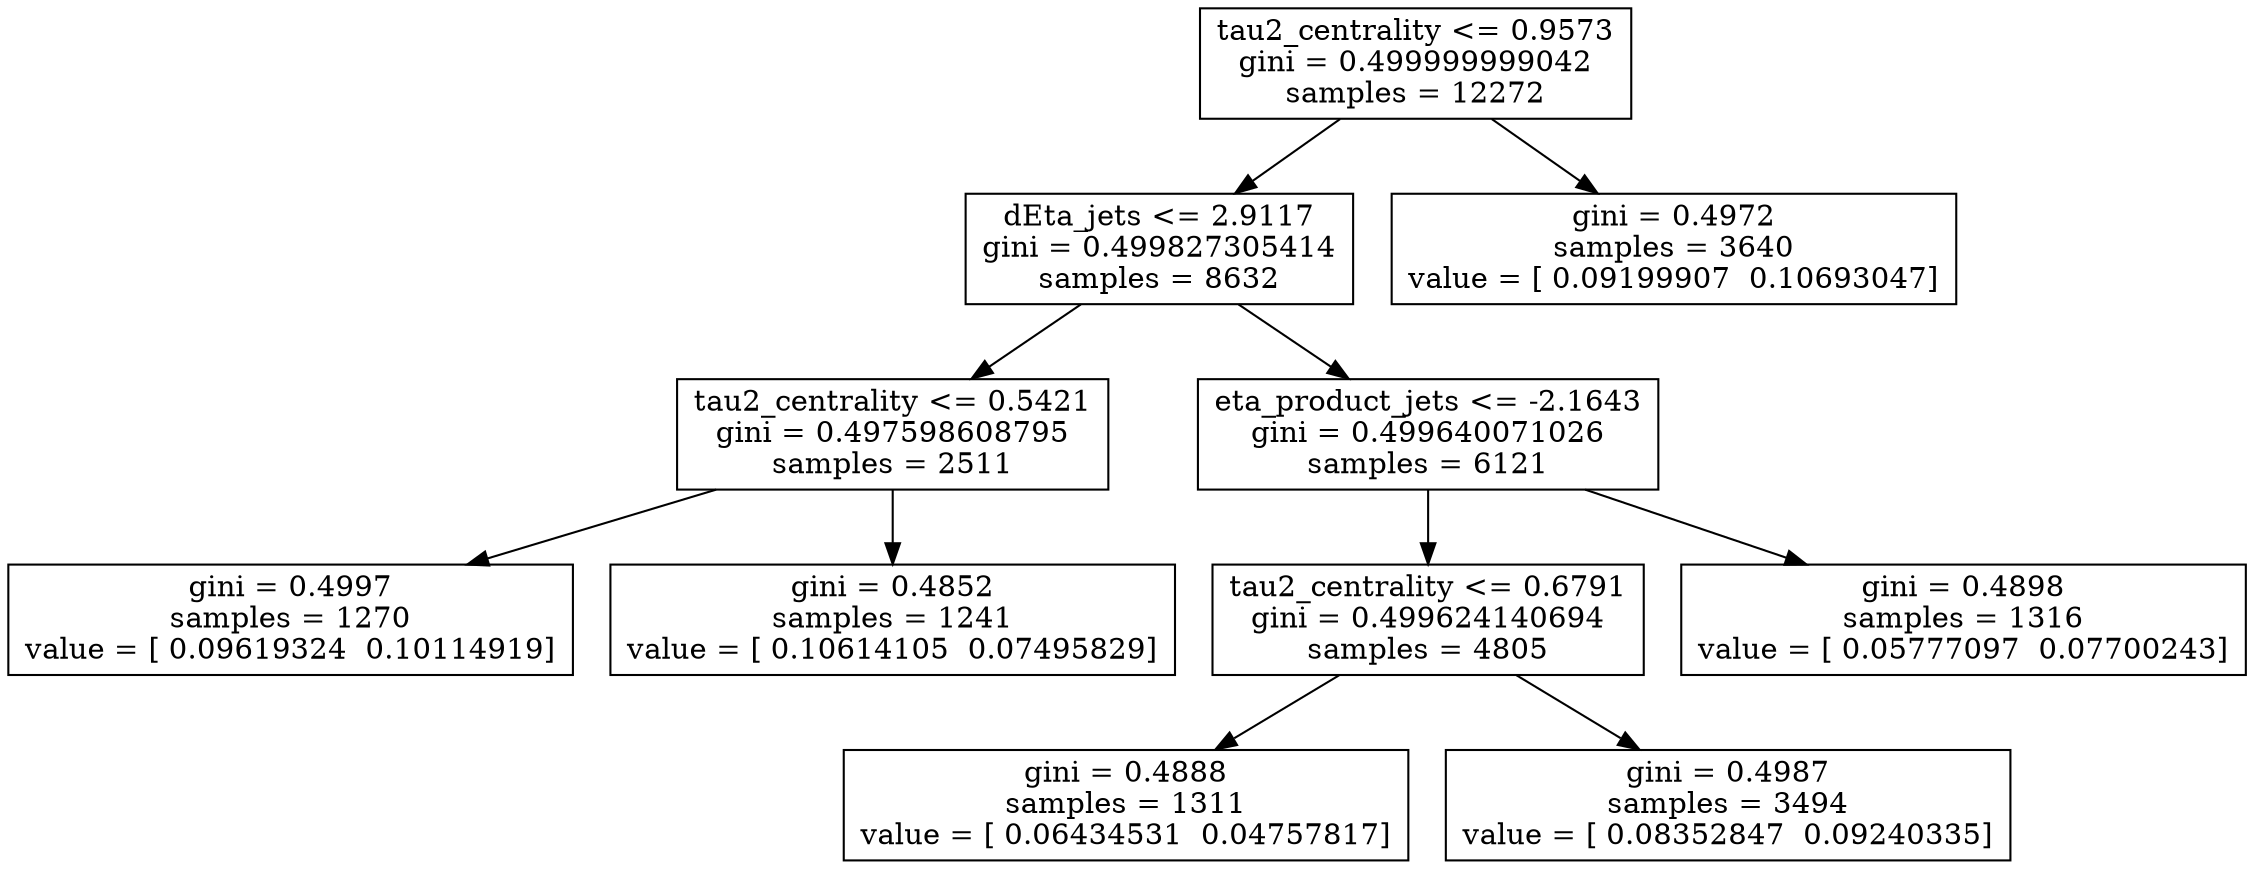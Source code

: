 digraph Tree {
0 [label="tau2_centrality <= 0.9573\ngini = 0.499999999042\nsamples = 12272", shape="box"] ;
1 [label="dEta_jets <= 2.9117\ngini = 0.499827305414\nsamples = 8632", shape="box"] ;
0 -> 1 ;
2 [label="tau2_centrality <= 0.5421\ngini = 0.497598608795\nsamples = 2511", shape="box"] ;
1 -> 2 ;
3 [label="gini = 0.4997\nsamples = 1270\nvalue = [ 0.09619324  0.10114919]", shape="box"] ;
2 -> 3 ;
4 [label="gini = 0.4852\nsamples = 1241\nvalue = [ 0.10614105  0.07495829]", shape="box"] ;
2 -> 4 ;
5 [label="eta_product_jets <= -2.1643\ngini = 0.499640071026\nsamples = 6121", shape="box"] ;
1 -> 5 ;
6 [label="tau2_centrality <= 0.6791\ngini = 0.499624140694\nsamples = 4805", shape="box"] ;
5 -> 6 ;
7 [label="gini = 0.4888\nsamples = 1311\nvalue = [ 0.06434531  0.04757817]", shape="box"] ;
6 -> 7 ;
8 [label="gini = 0.4987\nsamples = 3494\nvalue = [ 0.08352847  0.09240335]", shape="box"] ;
6 -> 8 ;
9 [label="gini = 0.4898\nsamples = 1316\nvalue = [ 0.05777097  0.07700243]", shape="box"] ;
5 -> 9 ;
10 [label="gini = 0.4972\nsamples = 3640\nvalue = [ 0.09199907  0.10693047]", shape="box"] ;
0 -> 10 ;
}